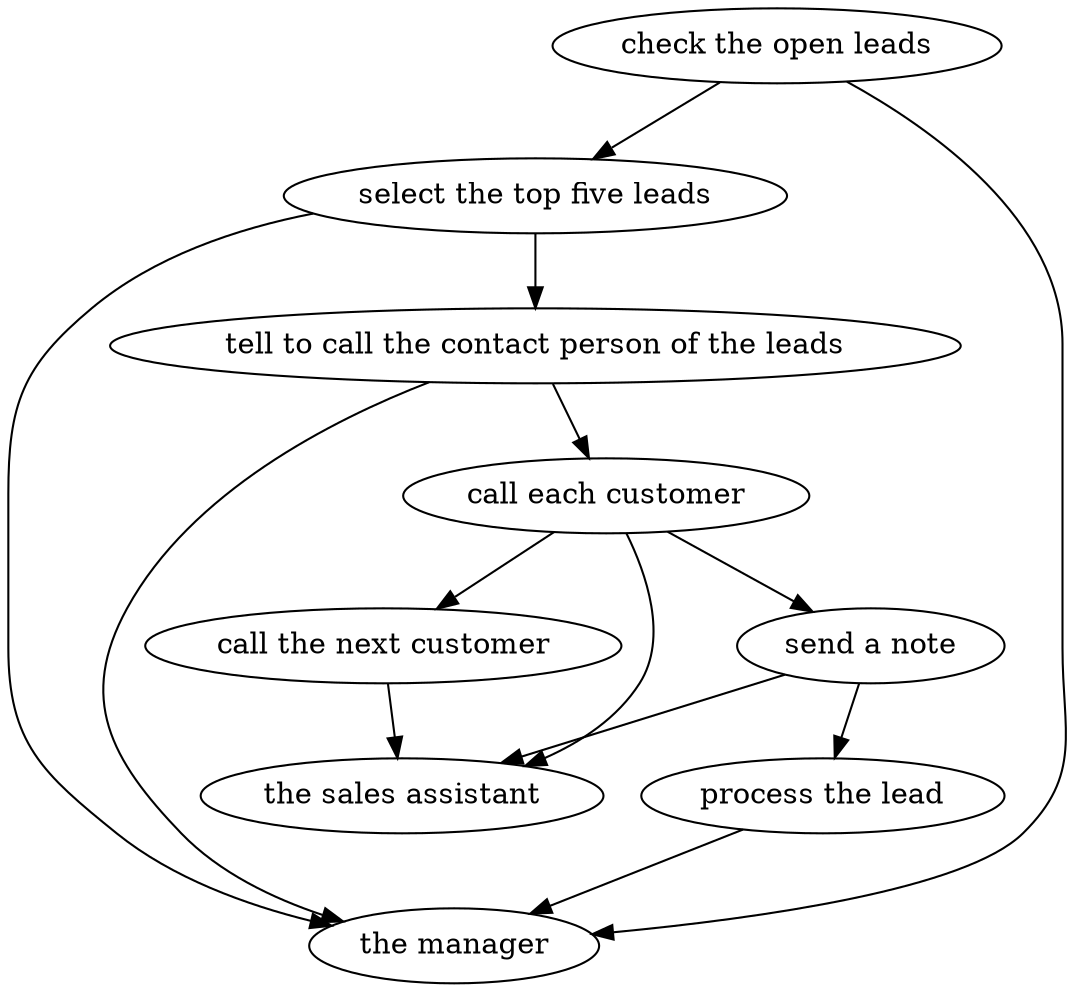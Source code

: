 strict digraph "doc-7.1" {
	graph [name="doc-7.1"];
	"check the open leads"	[attrs="{'type': 'Activity', 'label': 'check the open leads'}"];
	"select the top five leads"	[attrs="{'type': 'Activity', 'label': 'select the top five leads'}"];
	"check the open leads" -> "select the top five leads"	[attrs="{'type': 'flow', 'label': 'flow'}"];
	"the manager"	[attrs="{'type': 'Actor', 'label': 'the manager'}"];
	"check the open leads" -> "the manager"	[attrs="{'type': 'actor performer', 'label': 'actor performer'}"];
	"tell to call the contact person of the leads"	[attrs="{'type': 'Activity', 'label': 'tell to call the contact person of the leads'}"];
	"select the top five leads" -> "tell to call the contact person of the leads"	[attrs="{'type': 'flow', 'label': 'flow'}"];
	"select the top five leads" -> "the manager"	[attrs="{'type': 'actor performer', 'label': 'actor performer'}"];
	"call each customer"	[attrs="{'type': 'Activity', 'label': 'call each customer'}"];
	"tell to call the contact person of the leads" -> "call each customer"	[attrs="{'type': 'flow', 'label': 'flow'}"];
	"tell to call the contact person of the leads" -> "the manager"	[attrs="{'type': 'actor performer', 'label': 'actor performer'}"];
	"send a note"	[attrs="{'type': 'Activity', 'label': 'send a note'}"];
	"call each customer" -> "send a note"	[attrs="{'type': 'flow', 'label': 'flow'}"];
	"call the next customer"	[attrs="{'type': 'Activity', 'label': 'call the next customer'}"];
	"call each customer" -> "call the next customer"	[attrs="{'type': 'flow', 'label': 'flow'}"];
	"the sales assistant"	[attrs="{'type': 'Actor', 'label': 'the sales assistant'}"];
	"call each customer" -> "the sales assistant"	[attrs="{'type': 'actor performer', 'label': 'actor performer'}"];
	"process the lead"	[attrs="{'type': 'Activity', 'label': 'process the lead'}"];
	"send a note" -> "process the lead"	[attrs="{'type': 'flow', 'label': 'flow'}"];
	"send a note" -> "the sales assistant"	[attrs="{'type': 'actor performer', 'label': 'actor performer'}"];
	"process the lead" -> "the manager"	[attrs="{'type': 'actor performer', 'label': 'actor performer'}"];
	"call the next customer" -> "the sales assistant"	[attrs="{'type': 'actor performer', 'label': 'actor performer'}"];
}
